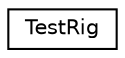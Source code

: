 digraph "Graphical Class Hierarchy"
{
  edge [fontname="Helvetica",fontsize="10",labelfontname="Helvetica",labelfontsize="10"];
  node [fontname="Helvetica",fontsize="10",shape=record];
  rankdir="LR";
  Node1 [label="TestRig",height=0.2,width=0.4,color="black", fillcolor="white", style="filled",URL="$class_test_rig.html"];
}
